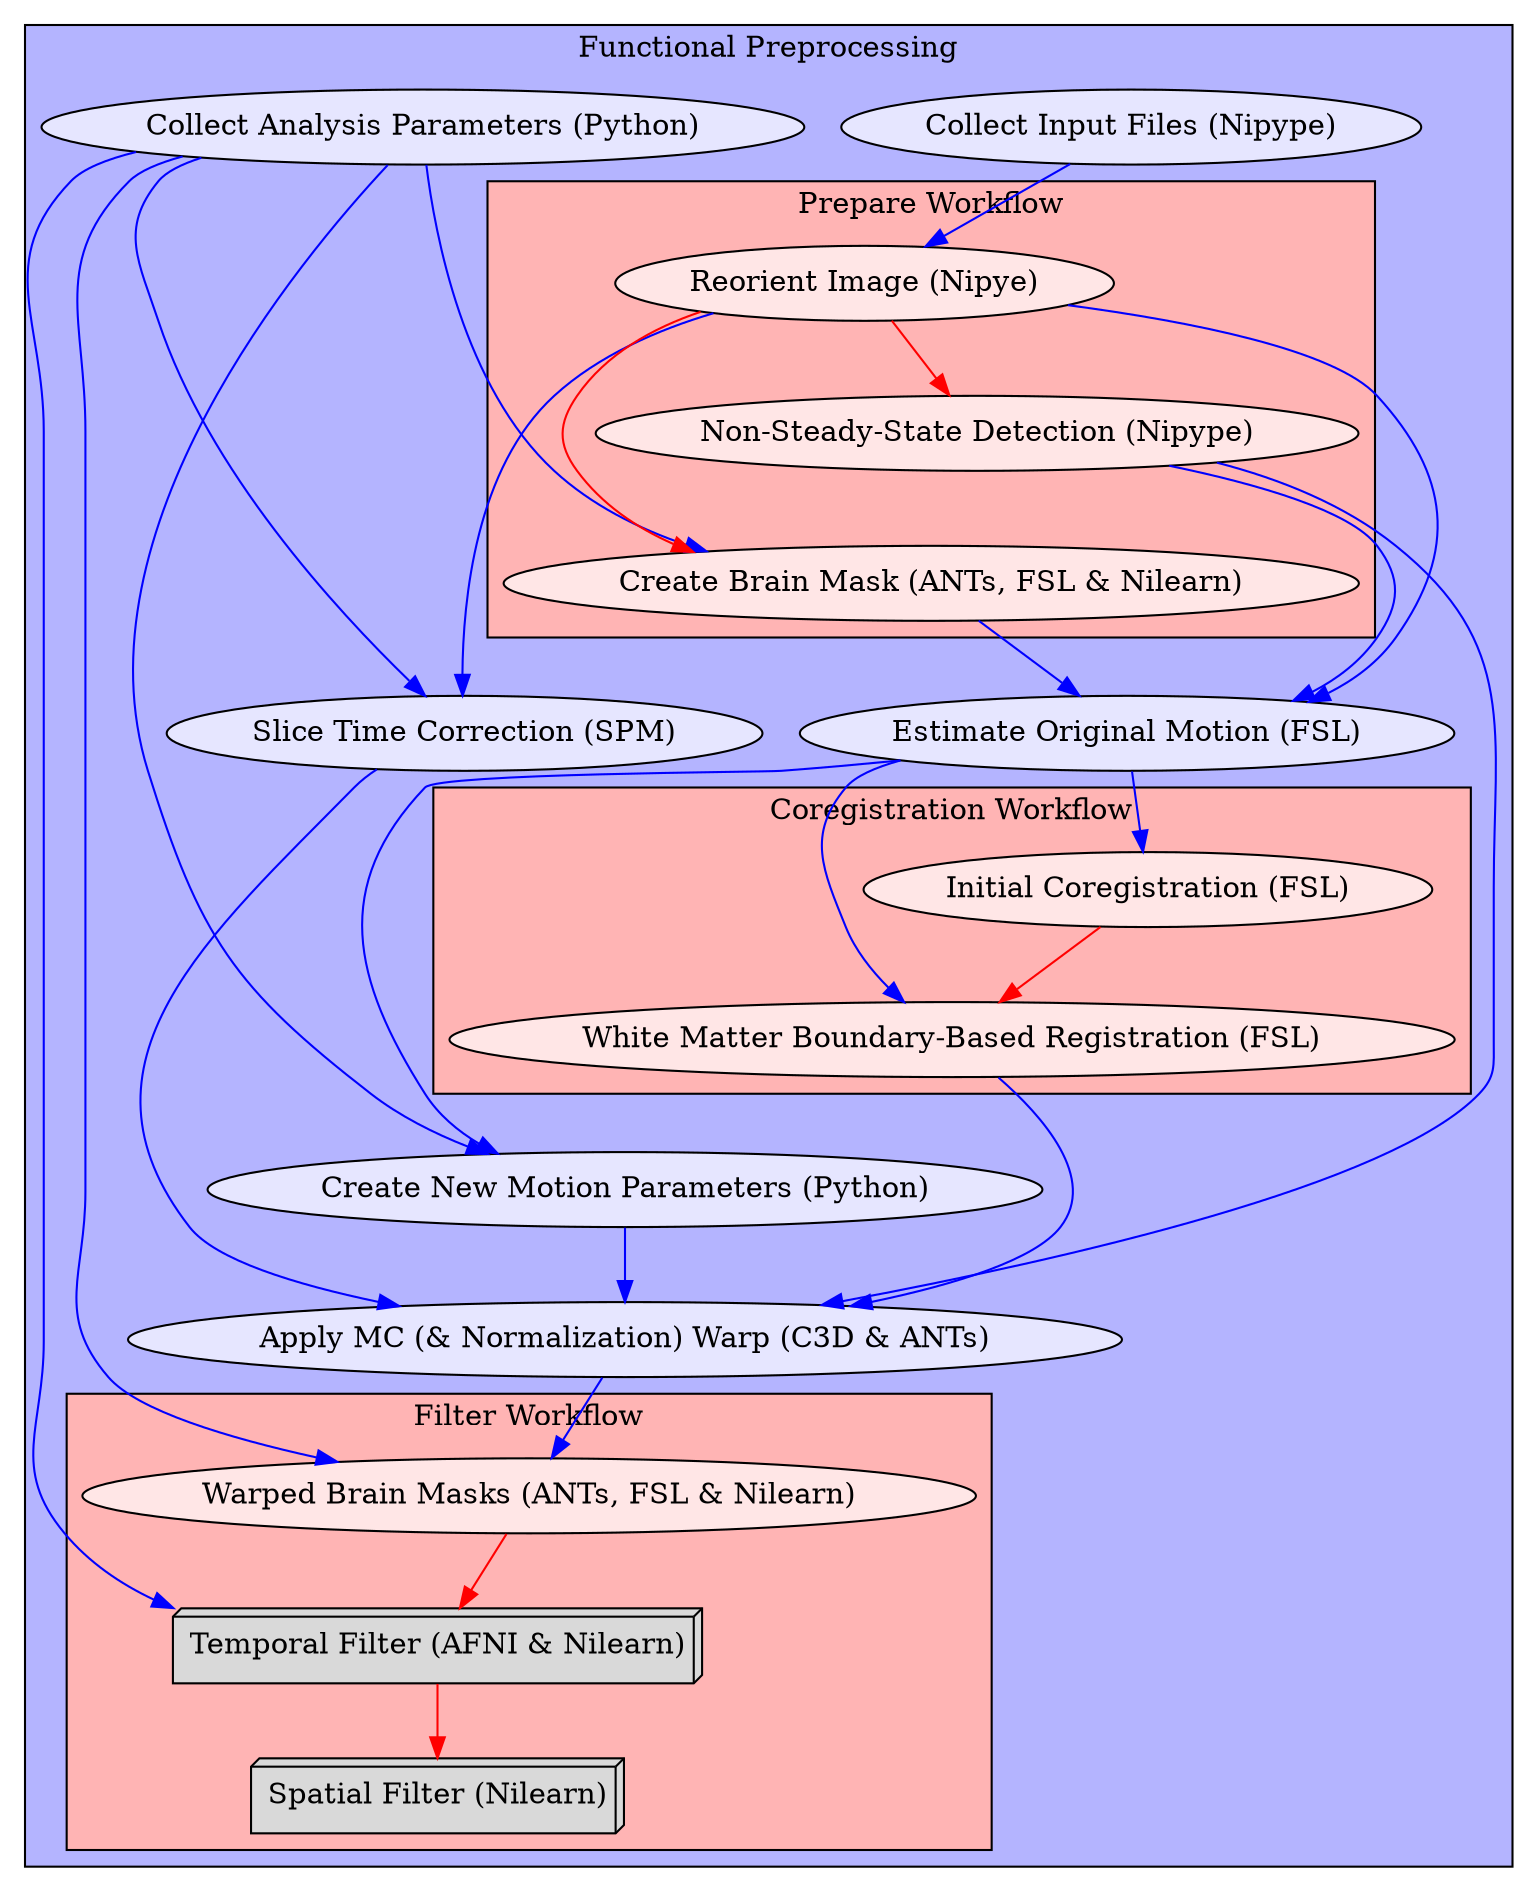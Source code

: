 digraph preproc_func{
  subgraph cluster_preproc_func {
      edge [color="#0000FF"];
      style=filled;
      fillcolor="#B4B4FF";
      label="Functional Preprocessing";
      motion_estimation[label="Estimate Original Motion (FSL)", style=filled, fillcolor="#E6E6FF"];
      motion_parameters[label="Create New Motion Parameters (Python)", style=filled, fillcolor="#E6E6FF"];
      slice_time[label="Slice Time Correction (SPM)", style=filled, fillcolor="#E6E6FF"];
      get_Param[label="Collect Analysis Parameters (Python)", style=filled, fillcolor="#E6E6FF"];
      inputnode[label="Collect Input Files (Nipype)", style=filled, fillcolor="#E6E6FF"];
      apply_warp[label="Apply MC (& Normalization) Warp (C3D & ANTs)", style=filled, fillcolor="#E6E6FF"];
    subgraph cluster_prepareflow {
            edge [color="#FF0000"];
            style=filled;
            fillcolor="#FFB4B4";
            label="Prepare Workflow";
            prepareflow_reorient[label="Reorient Image (Nipye)", style=filled, fillcolor="#FFE6E6"];
            prepareflow_nss_detection[label="Non-Steady-State Detection (Nipype)", style=filled, fillcolor="#FFE6E6"];
            prepareflow_brain_extraction[label="Create Brain Mask (ANTs, FSL & Nilearn)", style=filled, fillcolor="#FFE6E6"];
            prepareflow_reorient -> prepareflow_nss_detection;
            prepareflow_reorient -> prepareflow_brain_extraction;
    }
    subgraph cluster_coregflow {
            edge [color="#FF0000"];
            style=filled;
            fillcolor="#FFB4B4";
            label="Coregistration Workflow";
            coregflow_coreg_pre[label="Initial Coregistration (FSL)", style=filled, fillcolor="#FFE6E6"];
            coregflow_coreg_bbr[label="White Matter Boundary-Based Registration (FSL)", style=filled, fillcolor="#FFE6E6"];
            coregflow_coreg_pre -> coregflow_coreg_bbr;
    }
    subgraph cluster_filterflow {
            edge [color="#FF0000"];
            style=filled;
            fillcolor="#FFB4B4";
            label="Filter Workflow";
            filterflow_warp_masks[label="Warped Brain Masks (ANTs, FSL & Nilearn)", style=filled, fillcolor="#FFE6E6"];
            filterflow_temporal_filter[label="Temporal Filter (AFNI & Nilearn)", shape=box3d,style=filled, color=black, colorscheme=greys7, fillcolor=2];
            filterflow_spatial_filter[label="Spatial Filter (Nilearn)", shape=box3d,style=filled, color=black, colorscheme=greys7, fillcolor=2];
            filterflow_warp_masks -> filterflow_temporal_filter;
            filterflow_temporal_filter -> filterflow_spatial_filter;
    }
    get_Param -> prepareflow_reorient [color="#00000000"];
    prepareflow_brain_extraction -> slice_time [color="#00000000"];
    prepareflow_nss_detection -> prepareflow_brain_extraction [color="#00000000"];
    coregflow_coreg_bbr -> motion_parameters [color="#00000000"];
    inputnode -> prepareflow_reorient;
    prepareflow_reorient -> motion_estimation;
    prepareflow_brain_extraction -> motion_estimation;
    prepareflow_nss_detection -> motion_estimation;
    prepareflow_reorient -> slice_time;
    motion_estimation -> coregflow_coreg_pre;
    motion_estimation -> coregflow_coreg_bbr;
    motion_estimation -> motion_parameters;
    motion_parameters -> apply_warp;
    slice_time -> apply_warp;
    coregflow_coreg_bbr -> apply_warp;
    prepareflow_nss_detection -> apply_warp;
    apply_warp -> filterflow_warp_masks;
    get_Param -> slice_time;
    get_Param -> motion_parameters;
    get_Param -> filterflow_warp_masks;
    get_Param -> filterflow_temporal_filter;
    get_Param -> prepareflow_brain_extraction;
  }
}


